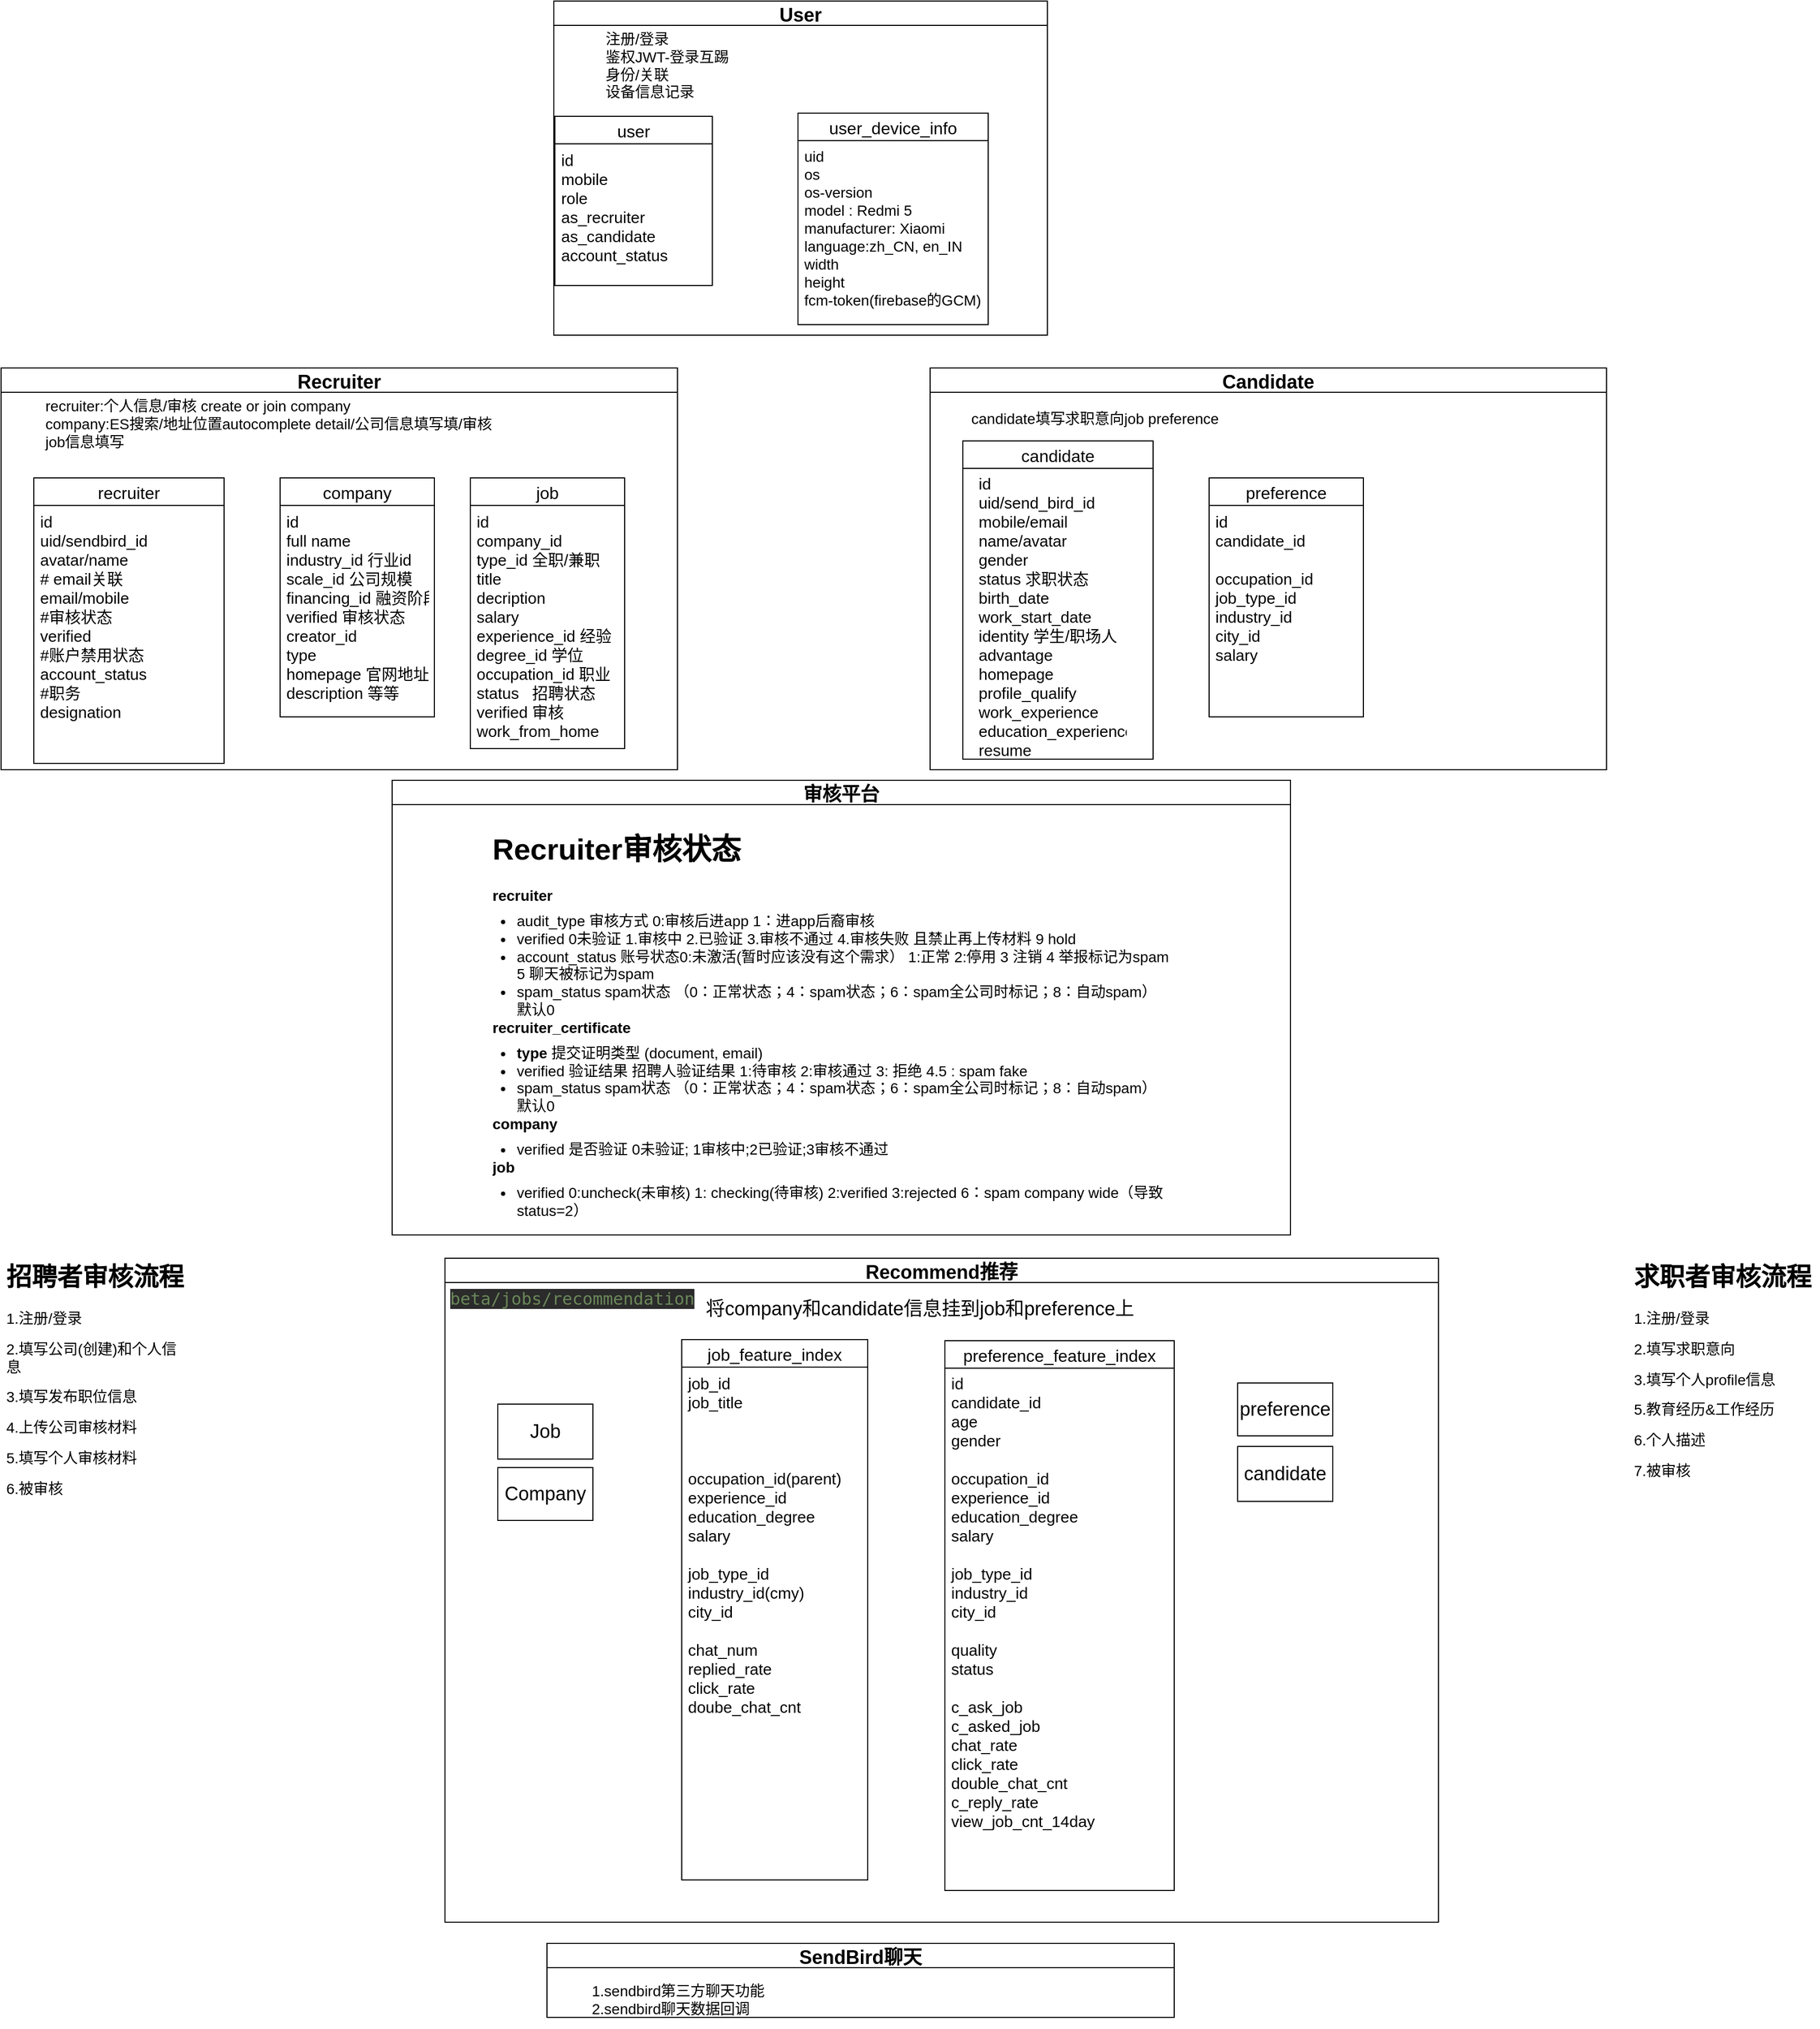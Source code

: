 <mxfile version="17.2.2" type="github">
  <diagram id="1SHHqmOzGKl9F2yKP9Ca" name="Page-1">
    <mxGraphModel dx="1186" dy="1760" grid="1" gridSize="10" guides="1" tooltips="1" connect="1" arrows="1" fold="1" page="1" pageScale="1" pageWidth="827" pageHeight="1169" math="0" shadow="0">
      <root>
        <mxCell id="0" />
        <mxCell id="1" parent="0" />
        <mxCell id="It-5ZGojbSho4e0sHDYB-4" value="Recruiter" style="swimlane;fontSize=18;" parent="1" vertex="1">
          <mxGeometry x="120" y="100" width="640" height="380" as="geometry">
            <mxRectangle x="120" y="100" width="110" height="30" as="alternateBounds" />
          </mxGeometry>
        </mxCell>
        <mxCell id="It-5ZGojbSho4e0sHDYB-5" value="User" style="swimlane;fontSize=18;" parent="1" vertex="1">
          <mxGeometry x="643" y="-247" width="467" height="316" as="geometry" />
        </mxCell>
        <mxCell id="It-5ZGojbSho4e0sHDYB-40" value="user" style="swimlane;fontStyle=0;childLayout=stackLayout;horizontal=1;startSize=26;fillColor=none;horizontalStack=0;resizeParent=1;resizeParentMax=0;resizeLast=0;collapsible=1;marginBottom=0;fontSize=16;" parent="It-5ZGojbSho4e0sHDYB-5" vertex="1">
          <mxGeometry x="1" y="109" width="149" height="160" as="geometry" />
        </mxCell>
        <mxCell id="It-5ZGojbSho4e0sHDYB-43" value="id&#xa;mobile&#xa;role&#xa;as_recruiter&#xa;as_candidate&#xa;account_status" style="text;strokeColor=none;fillColor=none;align=left;verticalAlign=top;spacingLeft=4;spacingRight=4;overflow=hidden;rotatable=0;points=[[0,0.5],[1,0.5]];portConstraint=eastwest;fontSize=15;" parent="It-5ZGojbSho4e0sHDYB-40" vertex="1">
          <mxGeometry y="26" width="149" height="134" as="geometry" />
        </mxCell>
        <mxCell id="It-5ZGojbSho4e0sHDYB-44" value="user_device_info" style="swimlane;fontStyle=0;childLayout=stackLayout;horizontal=1;startSize=26;fillColor=none;horizontalStack=0;resizeParent=1;resizeParentMax=0;resizeLast=0;collapsible=1;marginBottom=0;fontSize=16;" parent="1" vertex="1">
          <mxGeometry x="874" y="-141" width="180" height="200" as="geometry" />
        </mxCell>
        <mxCell id="It-5ZGojbSho4e0sHDYB-45" value="uid&#xa;os&#xa;os-version&#xa;model : Redmi 5&#xa;manufacturer: Xiaomi&#xa;language:zh_CN, en_IN&#xa;width &#xa;height&#xa;fcm-token(firebase的GCM)" style="text;strokeColor=none;fillColor=none;align=left;verticalAlign=top;spacingLeft=4;spacingRight=4;overflow=hidden;rotatable=0;points=[[0,0.5],[1,0.5]];portConstraint=eastwest;fontSize=14;" parent="It-5ZGojbSho4e0sHDYB-44" vertex="1">
          <mxGeometry y="26" width="180" height="174" as="geometry" />
        </mxCell>
        <mxCell id="It-5ZGojbSho4e0sHDYB-46" value="recruiter" style="swimlane;fontStyle=0;childLayout=stackLayout;horizontal=1;startSize=26;fillColor=none;horizontalStack=0;resizeParent=1;resizeParentMax=0;resizeLast=0;collapsible=1;marginBottom=0;fontSize=16;" parent="1" vertex="1">
          <mxGeometry x="151" y="204" width="180" height="270" as="geometry">
            <mxRectangle x="151" y="204" width="90" height="26" as="alternateBounds" />
          </mxGeometry>
        </mxCell>
        <mxCell id="It-5ZGojbSho4e0sHDYB-47" value="id&#xa;uid/sendbird_id&#xa;avatar/name&#xa;# email关联&#xa;email/mobile&#xa;#审核状态&#xa;verified &#xa;#账户禁用状态&#xa;account_status&#xa;#职务&#xa;designation&#xa;&#xa;" style="text;strokeColor=none;fillColor=none;align=left;verticalAlign=top;spacingLeft=4;spacingRight=4;overflow=hidden;rotatable=0;points=[[0,0.5],[1,0.5]];portConstraint=eastwest;fontSize=15;" parent="It-5ZGojbSho4e0sHDYB-46" vertex="1">
          <mxGeometry y="26" width="180" height="244" as="geometry" />
        </mxCell>
        <mxCell id="It-5ZGojbSho4e0sHDYB-49" value="company" style="swimlane;fontStyle=0;childLayout=stackLayout;horizontal=1;startSize=26;fillColor=none;horizontalStack=0;resizeParent=1;resizeParentMax=0;resizeLast=0;collapsible=1;marginBottom=0;fontSize=16;" parent="1" vertex="1">
          <mxGeometry x="384" y="204" width="146" height="226" as="geometry" />
        </mxCell>
        <mxCell id="It-5ZGojbSho4e0sHDYB-51" value="&lt;blockquote style=&quot;margin: 0px 0px 0px 40px ; border: none ; padding: 0px ; font-size: 14px&quot;&gt;&lt;span&gt;注册/登录&lt;/span&gt;&lt;br&gt;&lt;span&gt;鉴权JWT-登录互踢&lt;/span&gt;&lt;br&gt;&lt;span&gt;身份/关联&lt;/span&gt;&lt;br&gt;&lt;/blockquote&gt;&lt;blockquote style=&quot;margin: 0px 0px 0px 40px ; border: none ; padding: 0px ; font-size: 14px&quot;&gt;&lt;span&gt;设备信息记录&lt;/span&gt;&lt;/blockquote&gt;" style="text;html=1;strokeColor=none;fillColor=none;align=left;verticalAlign=middle;whiteSpace=wrap;rounded=0;fontSize=16;horizontal=1;" parent="1" vertex="1">
          <mxGeometry x="650" y="-221" width="180" height="70" as="geometry" />
        </mxCell>
        <mxCell id="It-5ZGojbSho4e0sHDYB-54" value="&lt;blockquote style=&quot;margin: 0px 0px 0px 40px ; border: none ; padding: 0px ; font-size: 14px&quot;&gt;recruiter:个人信息/审核 create or join company&lt;/blockquote&gt;&lt;blockquote style=&quot;margin: 0px 0px 0px 40px ; border: none ; padding: 0px ; font-size: 14px&quot;&gt;company:ES搜索/地址位置autocomplete detail/公司信息填写填/审核&lt;br&gt;&lt;/blockquote&gt;&lt;blockquote style=&quot;margin: 0px 0px 0px 40px ; border: none ; padding: 0px ; font-size: 14px&quot;&gt;job信息填写&lt;/blockquote&gt;" style="text;html=1;strokeColor=none;fillColor=none;align=left;verticalAlign=middle;whiteSpace=wrap;rounded=0;fontSize=16;horizontal=1;" parent="1" vertex="1">
          <mxGeometry x="120" y="125" width="510" height="55" as="geometry" />
        </mxCell>
        <mxCell id="It-5ZGojbSho4e0sHDYB-55" value="id&#xa;full name&#xa;industry_id 行业id&#xa;scale_id 公司规模 &#xa;financing_id 融资阶段&#xa;verified 审核状态&#xa;creator_id&#xa;type&#xa;homepage 官网地址&#xa;description 等等" style="text;strokeColor=none;fillColor=none;align=left;verticalAlign=top;spacingLeft=4;spacingRight=4;overflow=hidden;rotatable=0;points=[[0,0.5],[1,0.5]];portConstraint=eastwest;fontSize=15;" parent="1" vertex="1">
          <mxGeometry x="384" y="230" width="146" height="200" as="geometry" />
        </mxCell>
        <mxCell id="It-5ZGojbSho4e0sHDYB-56" value="job" style="swimlane;fontStyle=0;childLayout=stackLayout;horizontal=1;startSize=26;fillColor=none;horizontalStack=0;resizeParent=1;resizeParentMax=0;resizeLast=0;collapsible=1;marginBottom=0;fontSize=16;" parent="1" vertex="1">
          <mxGeometry x="564" y="204" width="146" height="256" as="geometry" />
        </mxCell>
        <mxCell id="It-5ZGojbSho4e0sHDYB-58" value="id&#xa;company_id&#xa;type_id 全职/兼职&#xa;title&#xa;decription&#xa;salary&#xa;experience_id 经验&#xa;degree_id 学位&#xa;occupation_id 职业&#xa;status   招聘状态&#xa;verified 审核&#xa;work_from_home" style="text;strokeColor=none;fillColor=none;align=left;verticalAlign=top;spacingLeft=4;spacingRight=4;overflow=hidden;rotatable=0;points=[[0,0.5],[1,0.5]];portConstraint=eastwest;fontSize=15;" parent="1" vertex="1">
          <mxGeometry x="564" y="230" width="146" height="240" as="geometry" />
        </mxCell>
        <mxCell id="It-5ZGojbSho4e0sHDYB-60" value="Candidate" style="swimlane;fontSize=18;" parent="1" vertex="1">
          <mxGeometry x="999" y="100" width="640" height="380" as="geometry">
            <mxRectangle x="999" y="100" width="120" height="30" as="alternateBounds" />
          </mxGeometry>
        </mxCell>
        <mxCell id="It-5ZGojbSho4e0sHDYB-61" value="candidate" style="swimlane;fontStyle=0;childLayout=stackLayout;horizontal=1;startSize=26;fillColor=none;horizontalStack=0;resizeParent=1;resizeParentMax=0;resizeLast=0;collapsible=1;marginBottom=0;fontSize=16;" parent="1" vertex="1">
          <mxGeometry x="1030" y="169" width="180" height="301" as="geometry" />
        </mxCell>
        <mxCell id="It-5ZGojbSho4e0sHDYB-63" value="preference" style="swimlane;fontStyle=0;childLayout=stackLayout;horizontal=1;startSize=26;fillColor=none;horizontalStack=0;resizeParent=1;resizeParentMax=0;resizeLast=0;collapsible=1;marginBottom=0;fontSize=16;" parent="1" vertex="1">
          <mxGeometry x="1263" y="204" width="146" height="226" as="geometry" />
        </mxCell>
        <mxCell id="It-5ZGojbSho4e0sHDYB-64" value="&lt;blockquote style=&quot;margin: 0px 0px 0px 40px ; border: none ; padding: 0px ; font-size: 14px&quot;&gt;candidate填写求职意向job preference&lt;/blockquote&gt;" style="text;html=1;strokeColor=none;fillColor=none;align=left;verticalAlign=middle;whiteSpace=wrap;rounded=0;fontSize=16;horizontal=1;" parent="1" vertex="1">
          <mxGeometry x="996" y="120" width="510" height="55" as="geometry" />
        </mxCell>
        <mxCell id="It-5ZGojbSho4e0sHDYB-65" value="id&#xa;candidate_id&#xa;&#xa;occupation_id&#xa;job_type_id&#xa;industry_id&#xa;city_id&#xa;salary&#xa;&#xa;" style="text;strokeColor=none;fillColor=none;align=left;verticalAlign=top;spacingLeft=4;spacingRight=4;overflow=hidden;rotatable=0;points=[[0,0.5],[1,0.5]];portConstraint=eastwest;fontSize=15;" parent="1" vertex="1">
          <mxGeometry x="1263" y="230" width="146" height="200" as="geometry" />
        </mxCell>
        <mxCell id="It-5ZGojbSho4e0sHDYB-69" value="审核平台" style="swimlane;fontSize=18;" parent="1" vertex="1">
          <mxGeometry x="490" y="490" width="850" height="430" as="geometry">
            <mxRectangle x="120" y="490" width="100" height="30" as="alternateBounds" />
          </mxGeometry>
        </mxCell>
        <mxCell id="LDfKoR4UZKvPjzqSstk2-7" value="&lt;h1&gt;Recruiter审核状态&lt;/h1&gt;&lt;div&gt;&lt;div class=&quot;lake-content&quot;&gt;&lt;p id=&quot;u86764a69&quot; class=&quot;ne-p&quot; style=&quot;margin: 0 ; padding: 0 ; min-height: 24px&quot;&gt;&lt;strong&gt;recruiter&lt;/strong&gt;&lt;/p&gt;&lt;ul class=&quot;ne-ul&quot; style=&quot;margin: 0 ; padding-left: 23px&quot;&gt;&lt;li id=&quot;u43081e83&quot;&gt;&lt;span class=&quot;ne-text&quot;&gt;audit_type 审核方式 0:审核后进app 1：进app后裔审核&lt;/span&gt;&lt;/li&gt;&lt;li id=&quot;u1d0710c8&quot;&gt;&lt;span class=&quot;ne-text&quot;&gt;verified 0未验证 1.审核中 2.已验证 3.审核不通过 4.审核失败 且禁止再上传材料 9 hold&lt;/span&gt;&lt;/li&gt;&lt;/ul&gt;&lt;ul class=&quot;ne-ul&quot; style=&quot;margin: 0 ; padding-left: 23px&quot;&gt;&lt;li id=&quot;uaf5433d3&quot;&gt;&lt;span class=&quot;ne-text&quot;&gt;account_status 账号状态0:未激活(暂时应该没有这个需求） 1:正常  2:停用 3 注销 4 举报标记为spam 5 聊天被标记为spam&lt;/span&gt;&lt;/li&gt;&lt;li id=&quot;u8508ee2e&quot;&gt;&lt;span class=&quot;ne-text&quot;&gt;spam_status spam状态 （0：正常状态；4：spam状态；6：spam全公司时标记；8：自动spam）默认0&lt;/span&gt;&lt;/li&gt;&lt;/ul&gt;&lt;div&gt;&lt;div class=&quot;lake-content&quot;&gt;&lt;p id=&quot;u943c1677&quot; class=&quot;ne-p&quot; style=&quot;margin: 0 ; padding: 0 ; min-height: 24px&quot;&gt;&lt;strong&gt;recruiter_certificate&lt;/strong&gt;&lt;/p&gt;&lt;ul class=&quot;ne-ul&quot; style=&quot;margin: 0 ; padding-left: 23px&quot;&gt;&lt;li id=&quot;u95b352c5&quot;&gt;&lt;strong&gt;type  &lt;/strong&gt;&lt;span class=&quot;ne-text&quot;&gt;提交证明类型 (document, email)&lt;/span&gt;&lt;/li&gt;&lt;li id=&quot;u6d7dac30&quot;&gt;&lt;span class=&quot;ne-text&quot;&gt;verified  验证结果 招聘人验证结果 1:待审核 2:审核通过 3: 拒绝 4.5 : spam fake &lt;/span&gt;&lt;/li&gt;&lt;/ul&gt;&lt;ul class=&quot;ne-ul&quot; style=&quot;margin: 0 ; padding-left: 23px&quot;&gt;&lt;li id=&quot;u9d374548&quot;&gt;&lt;span class=&quot;ne-text&quot;&gt;spam_status  spam状态 （0：正常状态；4：spam状态；6：spam全公司时标记；8：自动spam）默认0&lt;/span&gt;&lt;/li&gt;&lt;/ul&gt;&lt;div&gt;&lt;div class=&quot;lake-content&quot;&gt;&lt;p id=&quot;ub0929de0&quot; class=&quot;ne-p&quot; style=&quot;margin: 0 ; padding: 0 ; min-height: 24px&quot;&gt;&lt;strong&gt;company&lt;/strong&gt;&lt;/p&gt;&lt;ul class=&quot;ne-ul&quot; style=&quot;margin: 0 ; padding-left: 23px&quot;&gt;&lt;li id=&quot;u53eafcea&quot;&gt;&lt;span class=&quot;ne-text&quot;&gt;verified &lt;/span&gt;&lt;span class=&quot;ne-text&quot;&gt;是否验证 0未验证; 1审核中;2已验证;3审核不通过&lt;/span&gt;&lt;/li&gt;&lt;/ul&gt;&lt;div&gt;&lt;div class=&quot;lake-content&quot;&gt;&lt;p id=&quot;u383c261c&quot; class=&quot;ne-p&quot; style=&quot;margin: 0 ; padding: 0 ; min-height: 24px&quot;&gt;&lt;strong&gt;job&lt;/strong&gt;&lt;/p&gt;&lt;ul class=&quot;ne-ul&quot; style=&quot;margin: 0 ; padding-left: 23px&quot;&gt;&lt;li id=&quot;u9ca1d47d&quot;&gt;&lt;span class=&quot;ne-text&quot;&gt;verified 0:uncheck(未审核)  1: checking(待审核)  2:verified 3:rejected   6：spam company wide（导致status=2）&lt;/span&gt;&lt;/li&gt;&lt;/ul&gt;&lt;/div&gt;&lt;/div&gt;&lt;/div&gt;&lt;/div&gt;&lt;/div&gt;&lt;/div&gt;&lt;/div&gt;&lt;/div&gt;" style="text;html=1;strokeColor=none;fillColor=none;spacing=5;spacingTop=-20;whiteSpace=wrap;overflow=hidden;rounded=0;fontSize=14;" vertex="1" parent="It-5ZGojbSho4e0sHDYB-69">
          <mxGeometry x="90" y="40" width="650" height="380" as="geometry" />
        </mxCell>
        <mxCell id="It-5ZGojbSho4e0sHDYB-72" value="Recommend推荐" style="swimlane;fontSize=18;" parent="1" vertex="1">
          <mxGeometry x="540" y="942" width="940" height="628" as="geometry" />
        </mxCell>
        <mxCell id="nFpVH52aDJNWQiP0yXKt-11" value="&lt;font style=&quot;font-size: 18px&quot;&gt;Job&lt;/font&gt;" style="rounded=0;whiteSpace=wrap;html=1;fillColor=#FFFFFF;" parent="It-5ZGojbSho4e0sHDYB-72" vertex="1">
          <mxGeometry x="50" y="138" width="90" height="52" as="geometry" />
        </mxCell>
        <mxCell id="It-5ZGojbSho4e0sHDYB-83" value="SendBird聊天" style="swimlane;fontSize=18;" parent="1" vertex="1">
          <mxGeometry x="636.5" y="1590" width="593.5" height="70" as="geometry" />
        </mxCell>
        <mxCell id="It-5ZGojbSho4e0sHDYB-87" value="&lt;blockquote style=&quot;margin: 0px 0px 0px 40px ; border: none ; padding: 0px ; font-size: 14px&quot;&gt;1.sendbird第三方聊天功能&lt;/blockquote&gt;&lt;blockquote style=&quot;margin: 0px 0px 0px 40px ; border: none ; padding: 0px ; font-size: 14px&quot;&gt;2.sendbird聊天数据回调&lt;/blockquote&gt;" style="text;html=1;strokeColor=none;fillColor=none;align=left;verticalAlign=middle;whiteSpace=wrap;rounded=0;fontSize=16;horizontal=1;" parent="1" vertex="1">
          <mxGeometry x="636.5" y="1615" width="510" height="55" as="geometry" />
        </mxCell>
        <mxCell id="nFpVH52aDJNWQiP0yXKt-1" value="id&#xa;uid/send_bird_id&#xa;mobile/email&#xa;name/avatar&#xa;gender&#xa;status 求职状态&#xa;birth_date&#xa;work_start_date&#xa;identity 学生/职场人&#xa;advantage&#xa;homepage&#xa;profile_qualify&#xa;work_experience&#xa;education_experience&#xa;resume" style="text;strokeColor=none;fillColor=none;align=left;verticalAlign=top;spacingLeft=4;spacingRight=4;overflow=hidden;rotatable=0;points=[[0,0.5],[1,0.5]];portConstraint=eastwest;fontSize=15;" parent="1" vertex="1">
          <mxGeometry x="1039" y="194" width="151" height="273" as="geometry" />
        </mxCell>
        <mxCell id="nFpVH52aDJNWQiP0yXKt-3" value="job_feature_index" style="swimlane;fontStyle=0;childLayout=stackLayout;horizontal=1;startSize=26;fillColor=none;horizontalStack=0;resizeParent=1;resizeParentMax=0;resizeLast=0;collapsible=1;marginBottom=0;fontSize=16;" parent="1" vertex="1">
          <mxGeometry x="764" y="1019" width="176" height="511" as="geometry" />
        </mxCell>
        <mxCell id="nFpVH52aDJNWQiP0yXKt-4" value="job_id&#xa;job_title&#xa;&#xa;&#xa;&#xa;occupation_id(parent)&#xa;experience_id&#xa;education_degree&#xa;salary&#xa;&#xa;job_type_id&#xa;industry_id(cmy)&#xa;city_id&#xa;&#xa;chat_num&#xa;replied_rate&#xa;click_rate&#xa;doube_chat_cnt&#xa;&#xa;" style="text;strokeColor=none;fillColor=none;align=left;verticalAlign=top;spacingLeft=4;spacingRight=4;overflow=hidden;rotatable=0;points=[[0,0.5],[1,0.5]];portConstraint=eastwest;fontSize=15;" parent="1" vertex="1">
          <mxGeometry x="764" y="1045" width="156" height="465" as="geometry" />
        </mxCell>
        <mxCell id="nFpVH52aDJNWQiP0yXKt-5" value="preference_feature_index" style="swimlane;fontStyle=0;childLayout=stackLayout;horizontal=1;startSize=26;fillColor=none;horizontalStack=0;resizeParent=1;resizeParentMax=0;resizeLast=0;collapsible=1;marginBottom=0;fontSize=16;" parent="1" vertex="1">
          <mxGeometry x="1013" y="1020" width="217" height="520" as="geometry" />
        </mxCell>
        <mxCell id="nFpVH52aDJNWQiP0yXKt-6" value="id&#xa;candidate_id&#xa;age&#xa;gender&#xa;&#xa;occupation_id&#xa;experience_id&#xa;education_degree&#xa;salary&#xa;&#xa;job_type_id&#xa;industry_id&#xa;city_id&#xa;&#xa;quality&#xa;status&#xa;&#xa;c_ask_job&#xa;c_asked_job&#xa;chat_rate&#xa;click_rate&#xa;double_chat_cnt&#xa;c_reply_rate&#xa;view_job_cnt_14day&#xa;&#xa;&#xa;" style="text;strokeColor=none;fillColor=none;align=left;verticalAlign=top;spacingLeft=4;spacingRight=4;overflow=hidden;rotatable=0;points=[[0,0.5],[1,0.5]];portConstraint=eastwest;fontSize=15;" parent="1" vertex="1">
          <mxGeometry x="1013" y="1045" width="167" height="475" as="geometry" />
        </mxCell>
        <mxCell id="nFpVH52aDJNWQiP0yXKt-7" value="&lt;pre style=&quot;background-color: #2b2b2b ; color: #a9b7c6 ; font-family: &amp;#34;jetbrains mono&amp;#34; , monospace ; font-size: 12.0pt&quot;&gt;&lt;span style=&quot;color: #6a8759&quot;&gt;beta/jobs/recommendation&lt;/span&gt;&lt;/pre&gt;" style="text;html=1;align=center;verticalAlign=middle;resizable=0;points=[];autosize=1;strokeColor=none;fillColor=none;" parent="1" vertex="1">
          <mxGeometry x="535" y="955" width="250" height="50" as="geometry" />
        </mxCell>
        <mxCell id="nFpVH52aDJNWQiP0yXKt-12" value="&lt;font style=&quot;font-size: 18px&quot;&gt;Company&lt;/font&gt;" style="rounded=0;whiteSpace=wrap;html=1;fillColor=#FFFFFF;" parent="1" vertex="1">
          <mxGeometry x="590" y="1140" width="90" height="50" as="geometry" />
        </mxCell>
        <mxCell id="nFpVH52aDJNWQiP0yXKt-13" value="&lt;font style=&quot;font-size: 18px&quot;&gt;candidate&lt;/font&gt;" style="rounded=0;whiteSpace=wrap;html=1;fillColor=#FFFFFF;" parent="1" vertex="1">
          <mxGeometry x="1290" y="1120" width="90" height="52" as="geometry" />
        </mxCell>
        <mxCell id="nFpVH52aDJNWQiP0yXKt-14" value="&lt;span style=&quot;font-size: 18px&quot;&gt;preference&lt;/span&gt;" style="rounded=0;whiteSpace=wrap;html=1;fillColor=#FFFFFF;" parent="1" vertex="1">
          <mxGeometry x="1290" y="1060" width="90" height="50" as="geometry" />
        </mxCell>
        <mxCell id="nFpVH52aDJNWQiP0yXKt-15" value="将company和candidate信息挂到job和preference上" style="text;html=1;align=center;verticalAlign=middle;resizable=0;points=[];autosize=1;strokeColor=none;fillColor=none;fontSize=18;" parent="1" vertex="1">
          <mxGeometry x="779" y="975" width="420" height="30" as="geometry" />
        </mxCell>
        <mxCell id="LDfKoR4UZKvPjzqSstk2-1" value="&lt;h1&gt;招聘者审核流程&lt;/h1&gt;&lt;p&gt;&lt;font style=&quot;font-size: 14px&quot;&gt;1.注册/登录&lt;/font&gt;&lt;/p&gt;&lt;p&gt;&lt;font style=&quot;font-size: 14px&quot;&gt;2.填写公司(创建)和个人信息&lt;/font&gt;&lt;/p&gt;&lt;p&gt;&lt;font style=&quot;font-size: 14px&quot;&gt;3.填写发布职位信息&lt;/font&gt;&lt;/p&gt;&lt;p&gt;&lt;font style=&quot;font-size: 14px&quot;&gt;4.上传公司审核材料&lt;/font&gt;&lt;/p&gt;&lt;p&gt;&lt;font style=&quot;font-size: 14px&quot;&gt;5.填写个人审核材料&lt;/font&gt;&lt;/p&gt;&lt;p&gt;&lt;font style=&quot;font-size: 14px&quot;&gt;6.被审核&lt;/font&gt;&lt;/p&gt;" style="text;html=1;strokeColor=none;fillColor=none;spacing=5;spacingTop=-20;whiteSpace=wrap;overflow=hidden;rounded=0;" vertex="1" parent="1">
          <mxGeometry x="120" y="940" width="180" height="240" as="geometry" />
        </mxCell>
        <mxCell id="LDfKoR4UZKvPjzqSstk2-2" value="&lt;h1&gt;求职者审核流程&lt;/h1&gt;&lt;p&gt;&lt;font style=&quot;font-size: 14px&quot;&gt;1.注册/登录&lt;/font&gt;&lt;/p&gt;&lt;p&gt;&lt;font style=&quot;font-size: 14px&quot;&gt;2.填写求职意向&lt;/font&gt;&lt;/p&gt;&lt;p&gt;&lt;font style=&quot;font-size: 14px&quot;&gt;3.填写个人profile信息&lt;/font&gt;&lt;/p&gt;&lt;p&gt;&lt;font style=&quot;font-size: 14px&quot;&gt;5.教育经历&amp;amp;工作经历&lt;/font&gt;&lt;/p&gt;&lt;p&gt;&lt;font style=&quot;font-size: 14px&quot;&gt;6.个人描述&lt;/font&gt;&lt;/p&gt;&lt;p&gt;&lt;font style=&quot;font-size: 14px&quot;&gt;7.被审核&lt;/font&gt;&lt;/p&gt;" style="text;html=1;strokeColor=none;fillColor=none;spacing=5;spacingTop=-20;whiteSpace=wrap;overflow=hidden;rounded=0;" vertex="1" parent="1">
          <mxGeometry x="1660" y="940" width="180" height="250" as="geometry" />
        </mxCell>
      </root>
    </mxGraphModel>
  </diagram>
</mxfile>
